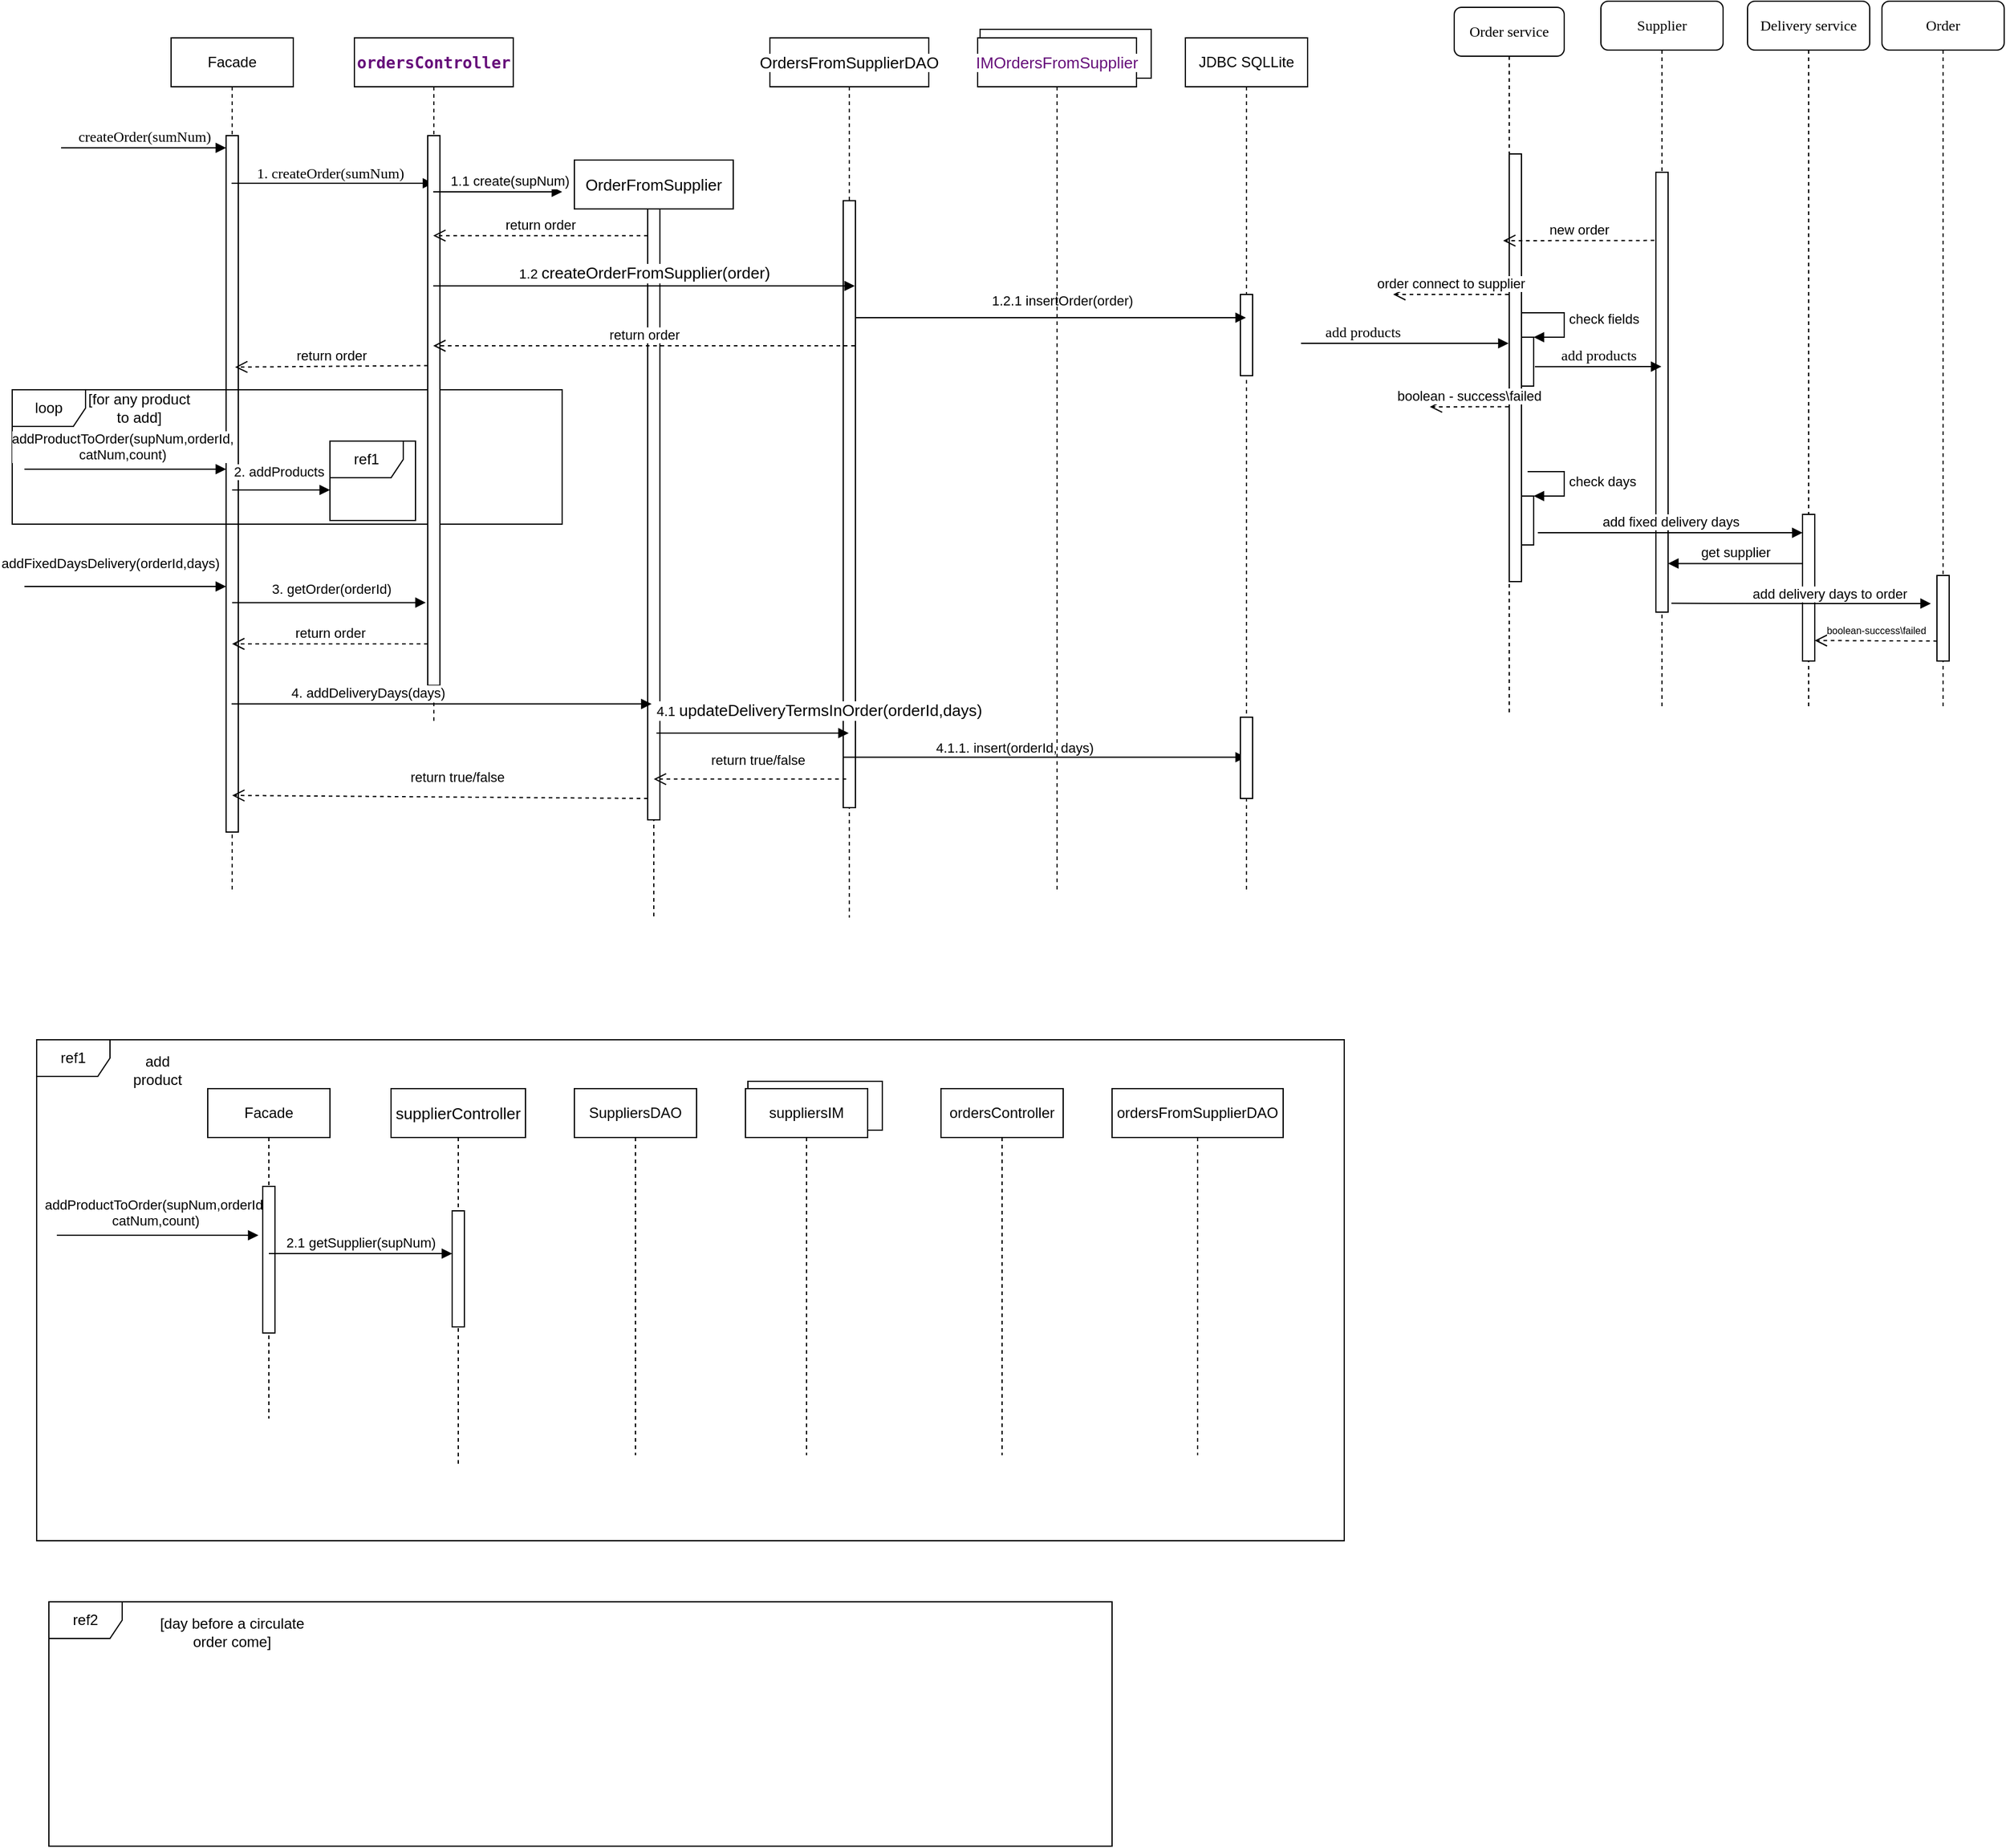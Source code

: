 <mxfile version="18.0.6" type="device"><diagram id="cPBLE0KKitC4MTnRT4KW" name="‫עמוד-1‬"><mxGraphModel dx="1038" dy="641" grid="1" gridSize="10" guides="1" tooltips="1" connect="1" arrows="1" fold="1" page="1" pageScale="1" pageWidth="1169" pageHeight="827" math="0" shadow="0"><root><mxCell id="0"/><mxCell id="1" parent="0"/><mxCell id="WtmdSHkWDEPnyB81uLNE-85" value="Object" style="html=1;fontFamily=Helvetica;fontColor=#000000;" vertex="1" parent="1"><mxGeometry x="612" y="924" width="110" height="40" as="geometry"/></mxCell><mxCell id="WtmdSHkWDEPnyB81uLNE-64" value="Object" style="html=1;fontFamily=Helvetica;" vertex="1" parent="1"><mxGeometry x="802" y="63" width="140" height="40" as="geometry"/></mxCell><mxCell id="WtmdSHkWDEPnyB81uLNE-1" value="Facade" style="shape=umlLifeline;perimeter=lifelinePerimeter;whiteSpace=wrap;html=1;container=1;collapsible=0;recursiveResize=0;outlineConnect=0;" vertex="1" parent="1"><mxGeometry x="140" y="70" width="100" height="700" as="geometry"/></mxCell><mxCell id="WtmdSHkWDEPnyB81uLNE-18" value="createOrder(sumNum)" style="html=1;verticalAlign=bottom;endArrow=block;entryX=0;entryY=0;labelBackgroundColor=none;fontFamily=Verdana;fontSize=12;edgeStyle=elbowEdgeStyle;elbow=vertical;" edge="1" parent="WtmdSHkWDEPnyB81uLNE-1"><mxGeometry relative="1" as="geometry"><mxPoint x="-90" y="90" as="sourcePoint"/><mxPoint x="45" y="90" as="targetPoint"/><mxPoint as="offset"/></mxGeometry></mxCell><mxCell id="WtmdSHkWDEPnyB81uLNE-33" value="" style="html=1;points=[];perimeter=orthogonalPerimeter;" vertex="1" parent="WtmdSHkWDEPnyB81uLNE-1"><mxGeometry x="45" y="80" width="10" height="570" as="geometry"/></mxCell><mxCell id="WtmdSHkWDEPnyB81uLNE-49" value="addFixedDaysDelivery(orderId,days)" style="html=1;verticalAlign=bottom;endArrow=block;rounded=0;fontFamily=Helvetica;" edge="1" parent="WtmdSHkWDEPnyB81uLNE-1"><mxGeometry x="-0.151" y="10" width="80" relative="1" as="geometry"><mxPoint x="-120" y="449" as="sourcePoint"/><mxPoint x="45" y="449" as="targetPoint"/><mxPoint as="offset"/></mxGeometry></mxCell><mxCell id="WtmdSHkWDEPnyB81uLNE-71" value="loop" style="shape=umlFrame;whiteSpace=wrap;html=1;fontFamily=Helvetica;" vertex="1" parent="WtmdSHkWDEPnyB81uLNE-1"><mxGeometry x="-130" y="288" width="450" height="110" as="geometry"/></mxCell><mxCell id="WtmdSHkWDEPnyB81uLNE-2" value="Order service" style="shape=umlLifeline;perimeter=lifelinePerimeter;whiteSpace=wrap;html=1;container=1;collapsible=0;recursiveResize=0;outlineConnect=0;rounded=1;shadow=0;comic=0;labelBackgroundColor=none;strokeWidth=1;fontFamily=Verdana;fontSize=12;align=center;" vertex="1" parent="1"><mxGeometry x="1190" y="45" width="90" height="580" as="geometry"/></mxCell><mxCell id="WtmdSHkWDEPnyB81uLNE-4" value="" style="html=1;points=[];perimeter=orthogonalPerimeter;rounded=0;shadow=0;comic=0;labelBackgroundColor=none;strokeWidth=1;fontFamily=Verdana;fontSize=12;align=center;" vertex="1" parent="WtmdSHkWDEPnyB81uLNE-2"><mxGeometry x="45" y="120" width="10" height="350" as="geometry"/></mxCell><mxCell id="WtmdSHkWDEPnyB81uLNE-5" value="" style="html=1;points=[];perimeter=orthogonalPerimeter;" vertex="1" parent="WtmdSHkWDEPnyB81uLNE-2"><mxGeometry x="55" y="270" width="10" height="40" as="geometry"/></mxCell><mxCell id="WtmdSHkWDEPnyB81uLNE-6" value="check fields" style="edgeStyle=orthogonalEdgeStyle;html=1;align=left;spacingLeft=2;endArrow=block;rounded=0;entryX=1;entryY=0;" edge="1" parent="WtmdSHkWDEPnyB81uLNE-2" source="WtmdSHkWDEPnyB81uLNE-4" target="WtmdSHkWDEPnyB81uLNE-5"><mxGeometry relative="1" as="geometry"><mxPoint x="60" y="250" as="sourcePoint"/><Array as="points"><mxPoint x="90" y="250"/><mxPoint x="90" y="270"/></Array></mxGeometry></mxCell><mxCell id="WtmdSHkWDEPnyB81uLNE-7" value="" style="html=1;points=[];perimeter=orthogonalPerimeter;" vertex="1" parent="WtmdSHkWDEPnyB81uLNE-2"><mxGeometry x="55" y="400" width="10" height="40" as="geometry"/></mxCell><mxCell id="WtmdSHkWDEPnyB81uLNE-8" value="check days" style="edgeStyle=orthogonalEdgeStyle;html=1;align=left;spacingLeft=2;endArrow=block;rounded=0;entryX=1;entryY=0;" edge="1" parent="WtmdSHkWDEPnyB81uLNE-2" target="WtmdSHkWDEPnyB81uLNE-7"><mxGeometry relative="1" as="geometry"><mxPoint x="60" y="380" as="sourcePoint"/><Array as="points"><mxPoint x="90" y="380"/></Array></mxGeometry></mxCell><mxCell id="WtmdSHkWDEPnyB81uLNE-12" value="Supplier" style="shape=umlLifeline;perimeter=lifelinePerimeter;whiteSpace=wrap;html=1;container=1;collapsible=0;recursiveResize=0;outlineConnect=0;rounded=1;shadow=0;comic=0;labelBackgroundColor=none;strokeWidth=1;fontFamily=Verdana;fontSize=12;align=center;" vertex="1" parent="1"><mxGeometry x="1310" y="40" width="100" height="580" as="geometry"/></mxCell><mxCell id="WtmdSHkWDEPnyB81uLNE-15" value="" style="html=1;points=[];perimeter=orthogonalPerimeter;rounded=0;shadow=0;comic=0;labelBackgroundColor=none;strokeWidth=1;fontFamily=Verdana;fontSize=12;align=center;" vertex="1" parent="1"><mxGeometry x="1355" y="180" width="10" height="360" as="geometry"/></mxCell><mxCell id="WtmdSHkWDEPnyB81uLNE-16" value="1. createOrder(sumNum)" style="html=1;verticalAlign=bottom;endArrow=block;labelBackgroundColor=none;fontFamily=Verdana;fontSize=12;edgeStyle=elbowEdgeStyle;elbow=vertical;" edge="1" parent="1"><mxGeometry x="-0.024" y="-1" relative="1" as="geometry"><mxPoint x="189.5" y="189" as="sourcePoint"/><mxPoint as="offset"/><Array as="points"><mxPoint x="270" y="189"/><mxPoint x="280" y="62"/><mxPoint x="690" y="62"/></Array><mxPoint x="354.5" y="189" as="targetPoint"/></mxGeometry></mxCell><mxCell id="WtmdSHkWDEPnyB81uLNE-17" value="new order" style="html=1;verticalAlign=bottom;endArrow=open;dashed=1;endSize=8;rounded=0;exitX=-0.126;exitY=0.155;exitDx=0;exitDy=0;exitPerimeter=0;" edge="1" parent="1" source="WtmdSHkWDEPnyB81uLNE-15"><mxGeometry relative="1" as="geometry"><mxPoint x="1210" y="310" as="sourcePoint"/><mxPoint x="1230" y="236" as="targetPoint"/><Array as="points"/></mxGeometry></mxCell><mxCell id="WtmdSHkWDEPnyB81uLNE-19" value="order connect to supplier" style="html=1;verticalAlign=bottom;endArrow=open;dashed=1;endSize=8;rounded=0;" edge="1" parent="1" source="WtmdSHkWDEPnyB81uLNE-2"><mxGeometry relative="1" as="geometry"><mxPoint x="1080" y="260" as="sourcePoint"/><mxPoint x="1140" y="280" as="targetPoint"/></mxGeometry></mxCell><mxCell id="WtmdSHkWDEPnyB81uLNE-20" value="add products" style="html=1;verticalAlign=bottom;endArrow=block;labelBackgroundColor=none;fontFamily=Verdana;fontSize=12;edgeStyle=elbowEdgeStyle;elbow=vertical;" edge="1" parent="1" target="WtmdSHkWDEPnyB81uLNE-2"><mxGeometry x="0.125" relative="1" as="geometry"><mxPoint x="1160" y="320" as="sourcePoint"/><mxPoint x="1095" y="320" as="targetPoint"/><Array as="points"><mxPoint x="1060" y="320"/></Array><mxPoint as="offset"/></mxGeometry></mxCell><mxCell id="WtmdSHkWDEPnyB81uLNE-21" value="add products" style="html=1;verticalAlign=bottom;endArrow=block;labelBackgroundColor=none;fontFamily=Verdana;fontSize=12;edgeStyle=elbowEdgeStyle;elbow=vertical;exitX=1.1;exitY=0.602;exitDx=0;exitDy=0;exitPerimeter=0;" edge="1" parent="1" source="WtmdSHkWDEPnyB81uLNE-5" target="WtmdSHkWDEPnyB81uLNE-12"><mxGeometry relative="1" as="geometry"><mxPoint x="1074.57" y="299.27" as="sourcePoint"/><mxPoint x="1229.5" y="299.571" as="targetPoint"/></mxGeometry></mxCell><mxCell id="WtmdSHkWDEPnyB81uLNE-22" value="boolean - success\failed" style="html=1;verticalAlign=bottom;endArrow=open;dashed=1;endSize=8;rounded=0;exitX=-0.05;exitY=0.591;exitDx=0;exitDy=0;exitPerimeter=0;" edge="1" parent="1" source="WtmdSHkWDEPnyB81uLNE-4"><mxGeometry relative="1" as="geometry"><mxPoint x="1104.6" y="414.0" as="sourcePoint"/><mxPoint x="1170" y="372" as="targetPoint"/></mxGeometry></mxCell><mxCell id="WtmdSHkWDEPnyB81uLNE-23" value="Delivery service" style="shape=umlLifeline;perimeter=lifelinePerimeter;whiteSpace=wrap;html=1;container=1;collapsible=0;recursiveResize=0;outlineConnect=0;rounded=1;shadow=0;comic=0;labelBackgroundColor=none;strokeWidth=1;fontFamily=Verdana;fontSize=12;align=center;" vertex="1" parent="1"><mxGeometry x="1430" y="40" width="100" height="580" as="geometry"/></mxCell><mxCell id="WtmdSHkWDEPnyB81uLNE-24" value="" style="html=1;points=[];perimeter=orthogonalPerimeter;" vertex="1" parent="WtmdSHkWDEPnyB81uLNE-23"><mxGeometry x="45" y="420" width="10" height="120" as="geometry"/></mxCell><mxCell id="WtmdSHkWDEPnyB81uLNE-25" value="add fixed delivery days" style="html=1;verticalAlign=bottom;endArrow=block;rounded=0;exitX=1.339;exitY=0.751;exitDx=0;exitDy=0;exitPerimeter=0;" edge="1" parent="1" source="WtmdSHkWDEPnyB81uLNE-7" target="WtmdSHkWDEPnyB81uLNE-24"><mxGeometry width="80" relative="1" as="geometry"><mxPoint x="1230" y="490" as="sourcePoint"/><mxPoint x="1384.5" y="490" as="targetPoint"/></mxGeometry></mxCell><mxCell id="WtmdSHkWDEPnyB81uLNE-26" value="Order" style="shape=umlLifeline;perimeter=lifelinePerimeter;whiteSpace=wrap;html=1;container=1;collapsible=0;recursiveResize=0;outlineConnect=0;rounded=1;shadow=0;comic=0;labelBackgroundColor=none;strokeWidth=1;fontFamily=Verdana;fontSize=12;align=center;" vertex="1" parent="1"><mxGeometry x="1540" y="40" width="100" height="580" as="geometry"/></mxCell><mxCell id="WtmdSHkWDEPnyB81uLNE-27" value="" style="html=1;points=[];perimeter=orthogonalPerimeter;" vertex="1" parent="WtmdSHkWDEPnyB81uLNE-26"><mxGeometry x="45" y="470" width="10" height="70" as="geometry"/></mxCell><mxCell id="WtmdSHkWDEPnyB81uLNE-28" value="get supplier" style="html=1;verticalAlign=bottom;endArrow=block;rounded=0;exitX=-0.03;exitY=0.335;exitDx=0;exitDy=0;exitPerimeter=0;" edge="1" parent="1" source="WtmdSHkWDEPnyB81uLNE-24" target="WtmdSHkWDEPnyB81uLNE-15"><mxGeometry width="80" relative="1" as="geometry"><mxPoint x="1380" y="509.66" as="sourcePoint"/><mxPoint x="1460" y="509.66" as="targetPoint"/><Array as="points"/></mxGeometry></mxCell><mxCell id="WtmdSHkWDEPnyB81uLNE-29" value="&lt;font style=&quot;font-size: 8px&quot;&gt;boolean-success\failed&lt;/font&gt;" style="html=1;verticalAlign=bottom;endArrow=open;dashed=1;endSize=8;rounded=0;exitX=0.013;exitY=0.767;exitDx=0;exitDy=0;exitPerimeter=0;entryX=1;entryY=0.86;entryDx=0;entryDy=0;entryPerimeter=0;" edge="1" parent="1" source="WtmdSHkWDEPnyB81uLNE-27" target="WtmdSHkWDEPnyB81uLNE-24"><mxGeometry relative="1" as="geometry"><mxPoint x="1420" y="410" as="sourcePoint"/><mxPoint x="1340" y="410" as="targetPoint"/></mxGeometry></mxCell><mxCell id="WtmdSHkWDEPnyB81uLNE-31" value="add delivery days to order" style="html=1;verticalAlign=bottom;endArrow=block;rounded=0;exitX=1.269;exitY=0.98;exitDx=0;exitDy=0;exitPerimeter=0;" edge="1" parent="1" source="WtmdSHkWDEPnyB81uLNE-15"><mxGeometry x="0.217" y="-1" width="80" relative="1" as="geometry"><mxPoint x="1474.7" y="580.0" as="sourcePoint"/><mxPoint x="1580" y="533" as="targetPoint"/><Array as="points"/><mxPoint as="offset"/></mxGeometry></mxCell><mxCell id="WtmdSHkWDEPnyB81uLNE-3" value="ref1" style="shape=umlFrame;whiteSpace=wrap;html=1;" vertex="1" parent="1"><mxGeometry x="30" y="890" width="1070" height="410" as="geometry"/></mxCell><mxCell id="WtmdSHkWDEPnyB81uLNE-32" value="&lt;pre style=&quot;background-color: rgb(255, 255, 255); font-family: &amp;quot;JetBrains Mono&amp;quot;, monospace; font-size: 9.8pt;&quot;&gt;&lt;span style=&quot;color:#660e7a;font-weight:bold;&quot;&gt;ordersController&lt;/span&gt;&lt;/pre&gt;" style="shape=umlLifeline;perimeter=lifelinePerimeter;whiteSpace=wrap;html=1;container=1;collapsible=0;recursiveResize=0;outlineConnect=0;" vertex="1" parent="1"><mxGeometry x="290" y="70" width="130" height="560" as="geometry"/></mxCell><mxCell id="WtmdSHkWDEPnyB81uLNE-40" value="" style="html=1;points=[];perimeter=orthogonalPerimeter;" vertex="1" parent="WtmdSHkWDEPnyB81uLNE-32"><mxGeometry x="60" y="80" width="10" height="450" as="geometry"/></mxCell><mxCell id="WtmdSHkWDEPnyB81uLNE-52" value="ref1" style="shape=umlFrame;whiteSpace=wrap;html=1;fontFamily=Helvetica;" vertex="1" parent="WtmdSHkWDEPnyB81uLNE-32"><mxGeometry x="-20" y="330" width="70" height="65" as="geometry"/></mxCell><mxCell id="WtmdSHkWDEPnyB81uLNE-59" value="return order" style="html=1;verticalAlign=bottom;endArrow=open;dashed=1;endSize=8;rounded=0;fontFamily=Helvetica;" edge="1" parent="WtmdSHkWDEPnyB81uLNE-32"><mxGeometry relative="1" as="geometry"><mxPoint x="60" y="496" as="sourcePoint"/><mxPoint x="-100.071" y="496" as="targetPoint"/></mxGeometry></mxCell><mxCell id="WtmdSHkWDEPnyB81uLNE-34" value="&lt;pre style=&quot;background-color: rgb(255, 255, 255); font-size: 9.8pt;&quot;&gt;&lt;font face=&quot;Helvetica&quot;&gt;OrderFromSupplier&lt;/font&gt;&lt;/pre&gt;" style="shape=umlLifeline;perimeter=lifelinePerimeter;whiteSpace=wrap;html=1;container=1;collapsible=0;recursiveResize=0;outlineConnect=0;" vertex="1" parent="1"><mxGeometry x="470" y="170" width="130" height="620" as="geometry"/></mxCell><mxCell id="WtmdSHkWDEPnyB81uLNE-36" value="" style="html=1;points=[];perimeter=orthogonalPerimeter;" vertex="1" parent="WtmdSHkWDEPnyB81uLNE-34"><mxGeometry x="60" y="40" width="10" height="500" as="geometry"/></mxCell><mxCell id="WtmdSHkWDEPnyB81uLNE-70" value="return true/false" style="html=1;verticalAlign=bottom;endArrow=open;dashed=1;endSize=8;rounded=0;fontFamily=Helvetica;exitX=0.24;exitY=0.953;exitDx=0;exitDy=0;exitPerimeter=0;" edge="1" parent="WtmdSHkWDEPnyB81uLNE-34"><mxGeometry x="-0.083" y="-7" relative="1" as="geometry"><mxPoint x="60.0" y="522.503" as="sourcePoint"/><mxPoint x="-280" y="520" as="targetPoint"/><mxPoint as="offset"/></mxGeometry></mxCell><mxCell id="WtmdSHkWDEPnyB81uLNE-35" value="1.1 create(supNum)" style="html=1;verticalAlign=bottom;endArrow=block;rounded=0;" edge="1" parent="1"><mxGeometry x="0.162" width="80" relative="1" as="geometry"><mxPoint x="354.5" y="196" as="sourcePoint"/><mxPoint x="460" y="196" as="targetPoint"/><mxPoint x="1" as="offset"/></mxGeometry></mxCell><mxCell id="WtmdSHkWDEPnyB81uLNE-37" value="return order" style="html=1;verticalAlign=bottom;endArrow=open;dashed=1;endSize=8;rounded=0;exitX=0;exitY=0.236;exitDx=0;exitDy=0;exitPerimeter=0;" edge="1" parent="1"><mxGeometry relative="1" as="geometry"><mxPoint x="530" y="231.84" as="sourcePoint"/><mxPoint x="354.5" y="231.84" as="targetPoint"/></mxGeometry></mxCell><mxCell id="WtmdSHkWDEPnyB81uLNE-39" value="&lt;pre style=&quot;background-color: rgb(255, 255, 255); font-size: 9.8pt;&quot;&gt;&lt;font face=&quot;Helvetica&quot;&gt;OrdersFromSupplierDAO&lt;/font&gt;&lt;/pre&gt;" style="shape=umlLifeline;perimeter=lifelinePerimeter;whiteSpace=wrap;html=1;container=1;collapsible=0;recursiveResize=0;outlineConnect=0;" vertex="1" parent="1"><mxGeometry x="630" y="70" width="130" height="720" as="geometry"/></mxCell><mxCell id="WtmdSHkWDEPnyB81uLNE-41" value="" style="html=1;points=[];perimeter=orthogonalPerimeter;" vertex="1" parent="WtmdSHkWDEPnyB81uLNE-39"><mxGeometry x="60" y="133.25" width="10" height="496.75" as="geometry"/></mxCell><mxCell id="WtmdSHkWDEPnyB81uLNE-68" value="4.1.1. insert(orderId, days)" style="html=1;verticalAlign=bottom;endArrow=block;rounded=0;fontFamily=Helvetica;" edge="1" parent="WtmdSHkWDEPnyB81uLNE-39" target="WtmdSHkWDEPnyB81uLNE-44"><mxGeometry x="-0.15" y="-1" width="80" relative="1" as="geometry"><mxPoint x="60" y="588.75" as="sourcePoint"/><mxPoint x="140" y="588.75" as="targetPoint"/><mxPoint as="offset"/></mxGeometry></mxCell><mxCell id="WtmdSHkWDEPnyB81uLNE-42" value="1.2&amp;nbsp;&lt;span style=&quot;font-size: 9.8pt;&quot;&gt;createOrderFromSupplier(order)&lt;/span&gt;" style="html=1;verticalAlign=bottom;endArrow=block;rounded=0;" edge="1" parent="1"><mxGeometry width="80" relative="1" as="geometry"><mxPoint x="354.5" y="273" as="sourcePoint"/><mxPoint x="699.5" y="273" as="targetPoint"/></mxGeometry></mxCell><mxCell id="WtmdSHkWDEPnyB81uLNE-43" value="return order" style="html=1;verticalAlign=bottom;endArrow=open;dashed=1;endSize=8;rounded=0;fontFamily=Helvetica;" edge="1" parent="1"><mxGeometry relative="1" as="geometry"><mxPoint x="699.5" y="322" as="sourcePoint"/><mxPoint x="354.5" y="322" as="targetPoint"/></mxGeometry></mxCell><mxCell id="WtmdSHkWDEPnyB81uLNE-44" value="JDBC SQLLite" style="shape=umlLifeline;perimeter=lifelinePerimeter;whiteSpace=wrap;html=1;container=1;collapsible=0;recursiveResize=0;outlineConnect=0;" vertex="1" parent="1"><mxGeometry x="970" y="70" width="100" height="700" as="geometry"/></mxCell><mxCell id="WtmdSHkWDEPnyB81uLNE-45" value="" style="html=1;points=[];perimeter=orthogonalPerimeter;" vertex="1" parent="WtmdSHkWDEPnyB81uLNE-44"><mxGeometry x="45" y="210" width="10" height="66.5" as="geometry"/></mxCell><mxCell id="WtmdSHkWDEPnyB81uLNE-66" value="" style="html=1;points=[];perimeter=orthogonalPerimeter;" vertex="1" parent="WtmdSHkWDEPnyB81uLNE-44"><mxGeometry x="45" y="556" width="10" height="66.5" as="geometry"/></mxCell><mxCell id="WtmdSHkWDEPnyB81uLNE-47" value="1.2.1 insertOrder(order)" style="html=1;verticalAlign=bottom;endArrow=block;rounded=0;fontFamily=Helvetica;" edge="1" parent="1" target="WtmdSHkWDEPnyB81uLNE-44"><mxGeometry x="0.058" y="5" width="80" relative="1" as="geometry"><mxPoint x="699.5" y="299" as="sourcePoint"/><mxPoint x="889.5" y="299" as="targetPoint"/><mxPoint as="offset"/></mxGeometry></mxCell><mxCell id="WtmdSHkWDEPnyB81uLNE-51" value="addProductToOrder(supNum,orderId,&lt;br&gt;catNum,count)" style="html=1;verticalAlign=bottom;endArrow=block;rounded=0;fontFamily=Helvetica;" edge="1" parent="1"><mxGeometry x="-0.03" y="3" width="80" relative="1" as="geometry"><mxPoint x="20" y="423" as="sourcePoint"/><mxPoint x="185" y="423" as="targetPoint"/><mxPoint as="offset"/></mxGeometry></mxCell><mxCell id="WtmdSHkWDEPnyB81uLNE-53" value="" style="html=1;verticalAlign=bottom;endArrow=block;rounded=0;fontFamily=Helvetica;" edge="1" parent="1"><mxGeometry width="80" relative="1" as="geometry"><mxPoint x="190" y="440" as="sourcePoint"/><mxPoint x="270" y="440" as="targetPoint"/></mxGeometry></mxCell><mxCell id="WtmdSHkWDEPnyB81uLNE-57" value="2. addProducts" style="edgeLabel;html=1;align=center;verticalAlign=middle;resizable=0;points=[];fontFamily=Helvetica;" vertex="1" connectable="0" parent="WtmdSHkWDEPnyB81uLNE-53"><mxGeometry x="-0.178" y="9" relative="1" as="geometry"><mxPoint x="5" y="-6" as="offset"/></mxGeometry></mxCell><mxCell id="WtmdSHkWDEPnyB81uLNE-55" value="3. getOrder(orderId)" style="html=1;verticalAlign=bottom;endArrow=block;rounded=0;fontFamily=Helvetica;entryX=-0.16;entryY=0.796;entryDx=0;entryDy=0;entryPerimeter=0;" edge="1" parent="1"><mxGeometry x="0.013" y="2" width="80" relative="1" as="geometry"><mxPoint x="189.929" y="532.2" as="sourcePoint"/><mxPoint x="348.4" y="532.2" as="targetPoint"/><mxPoint x="1" as="offset"/></mxGeometry></mxCell><mxCell id="WtmdSHkWDEPnyB81uLNE-48" value="return order" style="html=1;verticalAlign=bottom;endArrow=open;dashed=1;endSize=8;rounded=0;fontFamily=Helvetica;exitX=0;exitY=0.456;exitDx=0;exitDy=0;exitPerimeter=0;entryX=0.737;entryY=0.397;entryDx=0;entryDy=0;entryPerimeter=0;" edge="1" parent="1"><mxGeometry relative="1" as="geometry"><mxPoint x="350" y="338.2" as="sourcePoint"/><mxPoint x="192.37" y="339.44" as="targetPoint"/></mxGeometry></mxCell><mxCell id="WtmdSHkWDEPnyB81uLNE-62" value="4. addDeliveryDays(days)" style="html=1;verticalAlign=bottom;endArrow=block;rounded=0;fontFamily=Helvetica;entryX=0.32;entryY=0.928;entryDx=0;entryDy=0;entryPerimeter=0;" edge="1" parent="1"><mxGeometry x="-0.357" width="80" relative="1" as="geometry"><mxPoint x="189.5" y="615.16" as="sourcePoint"/><mxPoint x="533.2" y="615.16" as="targetPoint"/><mxPoint x="1" as="offset"/></mxGeometry></mxCell><mxCell id="WtmdSHkWDEPnyB81uLNE-63" value="&lt;pre style=&quot;background-color: rgb(255, 255, 255); font-size: 9.8pt;&quot;&gt;&lt;span style=&quot;color: rgb(102, 14, 122);&quot;&gt;&lt;font style=&quot;&quot; face=&quot;Helvetica&quot;&gt;IMOrdersFromSupplier&lt;/font&gt;&lt;/span&gt;&lt;/pre&gt;" style="shape=umlLifeline;perimeter=lifelinePerimeter;whiteSpace=wrap;html=1;container=1;collapsible=0;recursiveResize=0;outlineConnect=0;fontFamily=Helvetica;" vertex="1" parent="1"><mxGeometry x="800" y="70" width="130" height="700" as="geometry"/></mxCell><mxCell id="WtmdSHkWDEPnyB81uLNE-65" value="4.1&amp;nbsp;&lt;span style=&quot;font-size: 9.8pt;&quot;&gt;updateDeliveryTermsInOrder(orderId,days)&lt;/span&gt;" style="html=1;verticalAlign=bottom;endArrow=block;rounded=0;fontFamily=Helvetica;exitX=0.72;exitY=0.91;exitDx=0;exitDy=0;exitPerimeter=0;" edge="1" parent="1"><mxGeometry x="0.689" y="8" width="80" relative="1" as="geometry"><mxPoint x="537.2" y="639" as="sourcePoint"/><mxPoint x="694.5" y="639" as="targetPoint"/><mxPoint as="offset"/></mxGeometry></mxCell><mxCell id="WtmdSHkWDEPnyB81uLNE-69" value="return true/false" style="html=1;verticalAlign=bottom;endArrow=open;dashed=1;endSize=8;rounded=0;fontFamily=Helvetica;exitX=0.24;exitY=0.953;exitDx=0;exitDy=0;exitPerimeter=0;" edge="1" parent="1" source="WtmdSHkWDEPnyB81uLNE-41" target="WtmdSHkWDEPnyB81uLNE-34"><mxGeometry x="-0.083" y="-7" relative="1" as="geometry"><mxPoint x="410" y="760" as="sourcePoint"/><mxPoint x="330" y="760" as="targetPoint"/><mxPoint as="offset"/></mxGeometry></mxCell><mxCell id="WtmdSHkWDEPnyB81uLNE-72" value="[for any product to add]" style="text;html=1;strokeColor=none;fillColor=none;align=center;verticalAlign=middle;whiteSpace=wrap;rounded=0;fontFamily=Helvetica;" vertex="1" parent="1"><mxGeometry x="69" y="358" width="90" height="30" as="geometry"/></mxCell><mxCell id="WtmdSHkWDEPnyB81uLNE-73" value="add product" style="text;html=1;strokeColor=none;fillColor=none;align=center;verticalAlign=middle;whiteSpace=wrap;rounded=0;fontFamily=Helvetica;" vertex="1" parent="1"><mxGeometry x="99" y="900" width="60" height="30" as="geometry"/></mxCell><mxCell id="WtmdSHkWDEPnyB81uLNE-74" value="addProductToOrder(supNum,orderId,&lt;br&gt;catNum,count)" style="html=1;verticalAlign=bottom;endArrow=block;rounded=0;fontFamily=Helvetica;" edge="1" parent="1"><mxGeometry x="-0.03" y="3" width="80" relative="1" as="geometry"><mxPoint x="46.5" y="1050" as="sourcePoint"/><mxPoint x="211.5" y="1050" as="targetPoint"/><mxPoint as="offset"/></mxGeometry></mxCell><mxCell id="WtmdSHkWDEPnyB81uLNE-75" value="Facade" style="shape=umlLifeline;perimeter=lifelinePerimeter;whiteSpace=wrap;html=1;container=1;collapsible=0;recursiveResize=0;outlineConnect=0;" vertex="1" parent="1"><mxGeometry x="170" y="930" width="100" height="270" as="geometry"/></mxCell><mxCell id="WtmdSHkWDEPnyB81uLNE-77" value="" style="html=1;points=[];perimeter=orthogonalPerimeter;" vertex="1" parent="WtmdSHkWDEPnyB81uLNE-75"><mxGeometry x="45" y="80" width="10" height="120" as="geometry"/></mxCell><mxCell id="WtmdSHkWDEPnyB81uLNE-80" value="&lt;pre style=&quot;background-color: rgb(255, 255, 255); font-size: 9.8pt;&quot;&gt;&lt;font style=&quot;&quot; face=&quot;Helvetica&quot;&gt;supplierController&lt;/font&gt;&lt;/pre&gt;" style="shape=umlLifeline;perimeter=lifelinePerimeter;whiteSpace=wrap;html=1;container=1;collapsible=0;recursiveResize=0;outlineConnect=0;fontFamily=Helvetica;" vertex="1" parent="1"><mxGeometry x="320" y="930" width="110" height="310" as="geometry"/></mxCell><mxCell id="WtmdSHkWDEPnyB81uLNE-82" value="" style="html=1;points=[];perimeter=orthogonalPerimeter;fontFamily=Helvetica;fontColor=#000000;" vertex="1" parent="WtmdSHkWDEPnyB81uLNE-80"><mxGeometry x="50" y="100" width="10" height="95" as="geometry"/></mxCell><mxCell id="WtmdSHkWDEPnyB81uLNE-81" value="2.1 getSupplier(supNum)" style="html=1;verticalAlign=bottom;endArrow=block;rounded=0;fontFamily=Helvetica;fontColor=#000000;" edge="1" parent="1" source="WtmdSHkWDEPnyB81uLNE-75" target="WtmdSHkWDEPnyB81uLNE-82"><mxGeometry width="80" relative="1" as="geometry"><mxPoint x="440" y="1080" as="sourcePoint"/><mxPoint x="370" y="1080" as="targetPoint"/></mxGeometry></mxCell><mxCell id="WtmdSHkWDEPnyB81uLNE-83" value="SuppliersDAO" style="shape=umlLifeline;perimeter=lifelinePerimeter;whiteSpace=wrap;html=1;container=1;collapsible=0;recursiveResize=0;outlineConnect=0;fontFamily=Helvetica;fontColor=#000000;" vertex="1" parent="1"><mxGeometry x="470" y="930" width="100" height="300" as="geometry"/></mxCell><mxCell id="WtmdSHkWDEPnyB81uLNE-84" value="suppliersIM" style="shape=umlLifeline;perimeter=lifelinePerimeter;whiteSpace=wrap;html=1;container=1;collapsible=0;recursiveResize=0;outlineConnect=0;fontFamily=Helvetica;fontColor=#000000;" vertex="1" parent="1"><mxGeometry x="610" y="930" width="100" height="300" as="geometry"/></mxCell><mxCell id="WtmdSHkWDEPnyB81uLNE-86" value="ordersController" style="shape=umlLifeline;perimeter=lifelinePerimeter;whiteSpace=wrap;html=1;container=1;collapsible=0;recursiveResize=0;outlineConnect=0;fontFamily=Helvetica;fontColor=#000000;" vertex="1" parent="1"><mxGeometry x="770" y="930" width="100" height="300" as="geometry"/></mxCell><mxCell id="WtmdSHkWDEPnyB81uLNE-87" value="ordersFromSupplierDAO" style="shape=umlLifeline;perimeter=lifelinePerimeter;whiteSpace=wrap;html=1;container=1;collapsible=0;recursiveResize=0;outlineConnect=0;fontFamily=Helvetica;fontColor=#000000;" vertex="1" parent="1"><mxGeometry x="910" y="930" width="140" height="300" as="geometry"/></mxCell><mxCell id="WtmdSHkWDEPnyB81uLNE-88" value="ref2" style="shape=umlFrame;whiteSpace=wrap;html=1;fontFamily=Helvetica;fontColor=#000000;" vertex="1" parent="1"><mxGeometry x="40" y="1350" width="870" height="200" as="geometry"/></mxCell><mxCell id="WtmdSHkWDEPnyB81uLNE-89" value="[day before a circulate order come]" style="text;html=1;strokeColor=none;fillColor=none;align=center;verticalAlign=middle;whiteSpace=wrap;rounded=0;fontFamily=Helvetica;fontColor=#000000;" vertex="1" parent="1"><mxGeometry x="120" y="1360" width="140" height="30" as="geometry"/></mxCell></root></mxGraphModel></diagram></mxfile>